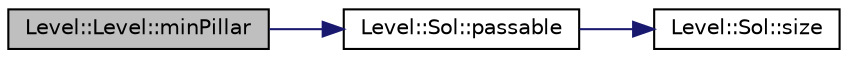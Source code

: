 digraph G
{
  edge [fontname="Helvetica",fontsize="10",labelfontname="Helvetica",labelfontsize="10"];
  node [fontname="Helvetica",fontsize="10",shape=record];
  rankdir="LR";
  Node1 [label="Level::Level::minPillar",height=0.2,width=0.4,color="black", fillcolor="grey75", style="filled" fontcolor="black"];
  Node1 -> Node2 [color="midnightblue",fontsize="10",style="solid",fontname="Helvetica"];
  Node2 [label="Level::Sol::passable",height=0.2,width=0.4,color="black", fillcolor="white", style="filled",URL="$class_level_1_1_sol.html#a7e0e3de21dc692633896ae345cc59740"];
  Node2 -> Node3 [color="midnightblue",fontsize="10",style="solid",fontname="Helvetica"];
  Node3 [label="Level::Sol::size",height=0.2,width=0.4,color="black", fillcolor="white", style="filled",URL="$class_level_1_1_sol.html#a96283cb3a6f0aafd2ed96511010cb71b"];
}
